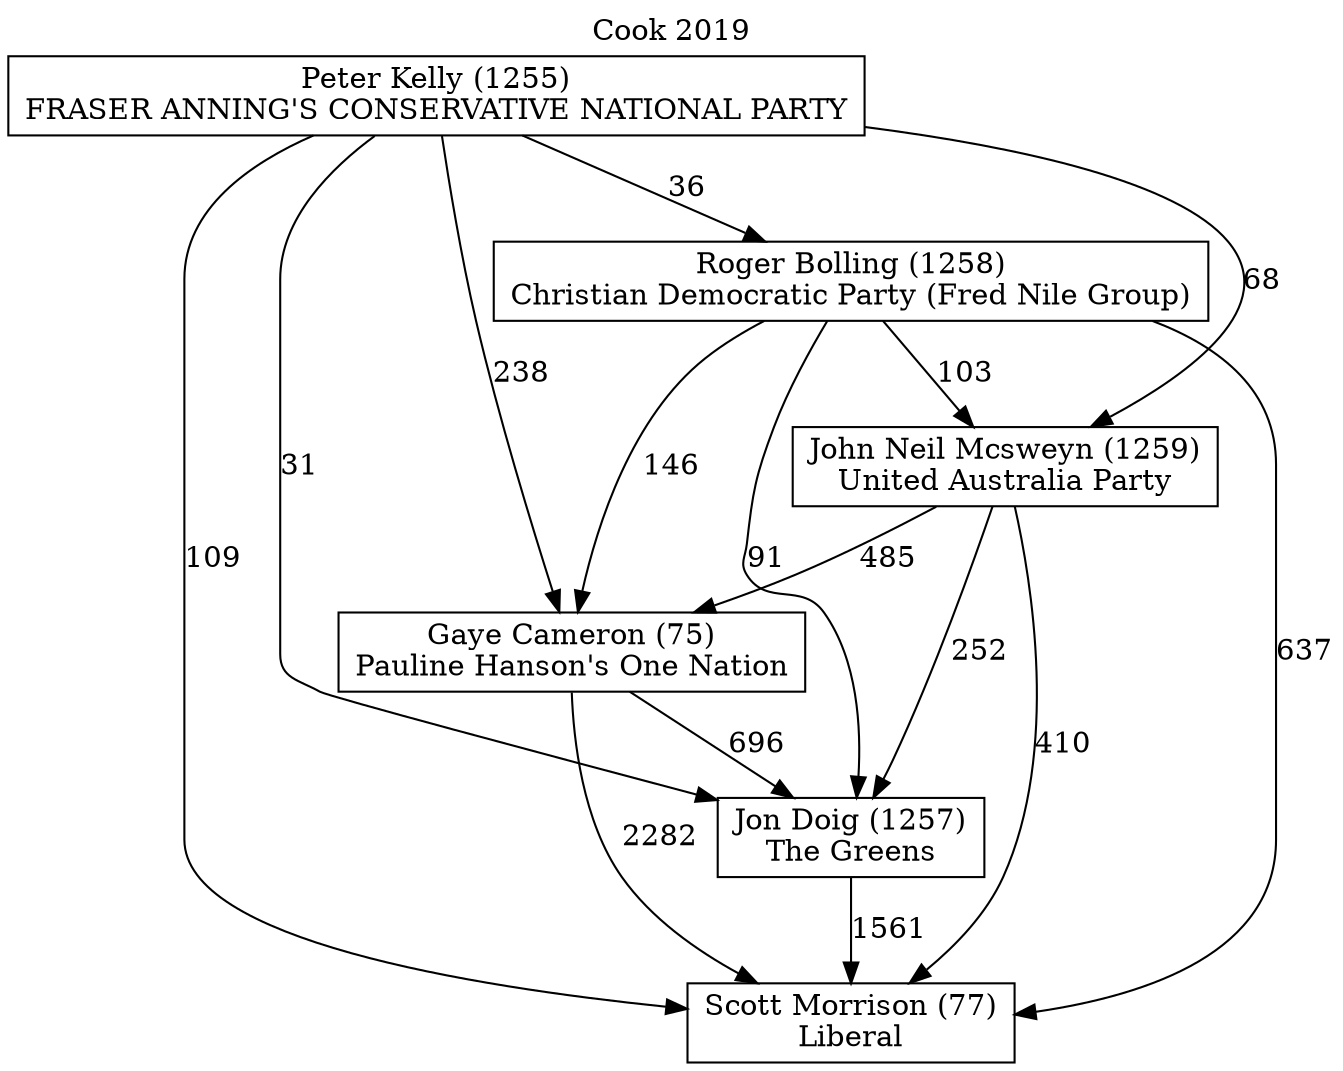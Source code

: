 // House preference flow
digraph "Scott Morrison (77)_Cook_2019" {
	graph [label="Cook 2019" labelloc=t mclimit=2]
	node [shape=box]
	"Scott Morrison (77)" [label="Scott Morrison (77)
Liberal"]
	"Jon Doig (1257)" [label="Jon Doig (1257)
The Greens"]
	"Gaye Cameron (75)" [label="Gaye Cameron (75)
Pauline Hanson's One Nation"]
	"John Neil Mcsweyn (1259)" [label="John Neil Mcsweyn (1259)
United Australia Party"]
	"Roger Bolling (1258)" [label="Roger Bolling (1258)
Christian Democratic Party (Fred Nile Group)"]
	"Peter Kelly (1255)" [label="Peter Kelly (1255)
FRASER ANNING'S CONSERVATIVE NATIONAL PARTY"]
	"Jon Doig (1257)" -> "Scott Morrison (77)" [label=1561]
	"Gaye Cameron (75)" -> "Jon Doig (1257)" [label=696]
	"John Neil Mcsweyn (1259)" -> "Gaye Cameron (75)" [label=485]
	"Roger Bolling (1258)" -> "John Neil Mcsweyn (1259)" [label=103]
	"Peter Kelly (1255)" -> "Roger Bolling (1258)" [label=36]
	"Gaye Cameron (75)" -> "Scott Morrison (77)" [label=2282]
	"John Neil Mcsweyn (1259)" -> "Scott Morrison (77)" [label=410]
	"Roger Bolling (1258)" -> "Scott Morrison (77)" [label=637]
	"Peter Kelly (1255)" -> "Scott Morrison (77)" [label=109]
	"Peter Kelly (1255)" -> "John Neil Mcsweyn (1259)" [label=68]
	"Roger Bolling (1258)" -> "Gaye Cameron (75)" [label=146]
	"Peter Kelly (1255)" -> "Gaye Cameron (75)" [label=238]
	"John Neil Mcsweyn (1259)" -> "Jon Doig (1257)" [label=252]
	"Roger Bolling (1258)" -> "Jon Doig (1257)" [label=91]
	"Peter Kelly (1255)" -> "Jon Doig (1257)" [label=31]
}
